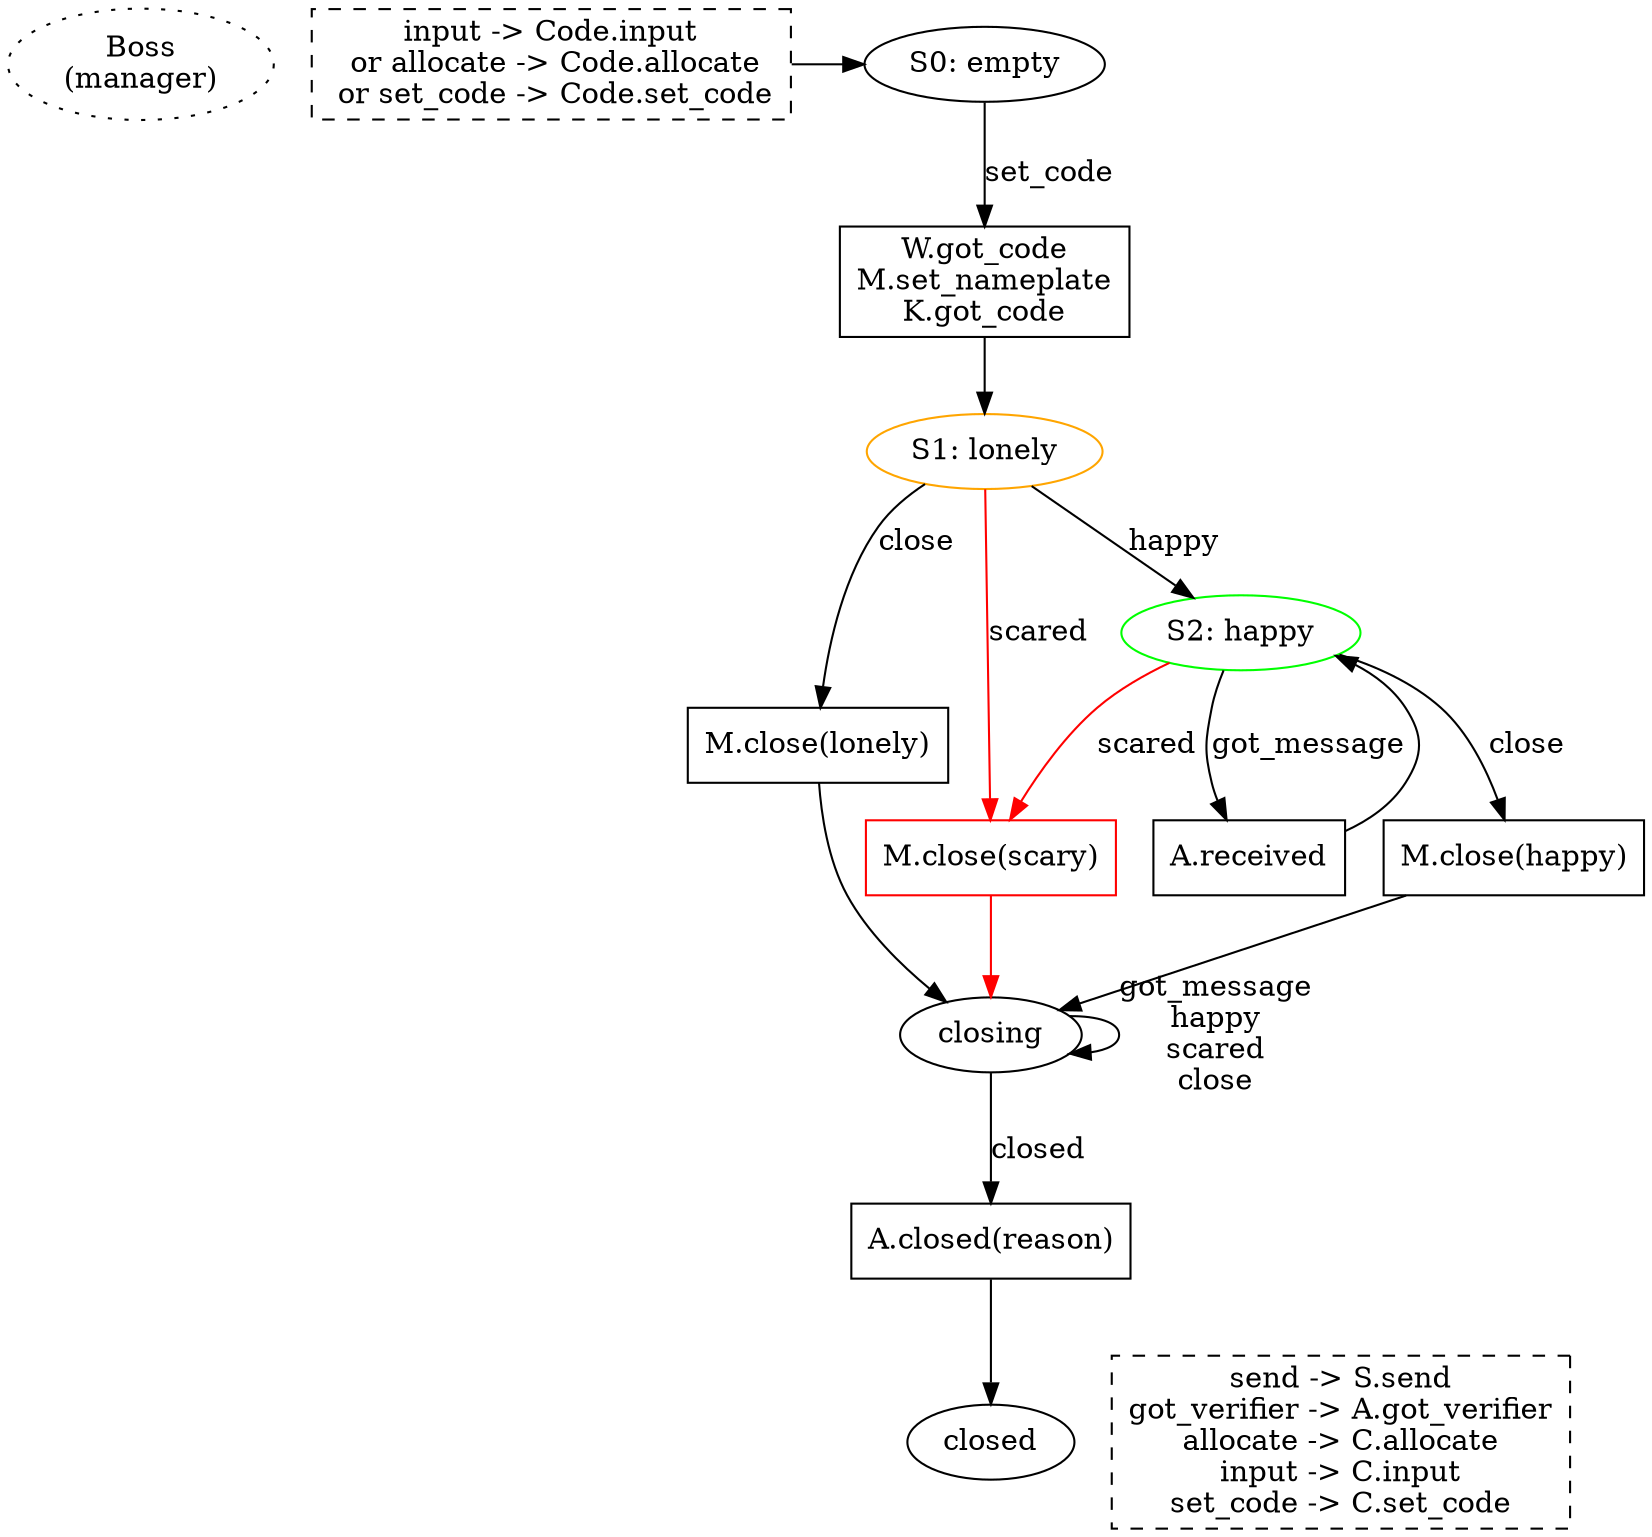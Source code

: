 digraph {

        /* could shave a RTT by committing to the nameplate early, before
        finishing the rest of the code input. While the user is still
        typing/completing the code, we claim the nameplate, open the mailbox,
        and retrieve the peer's PAKE message. Then as soon as the user
        finishes entering the code, we build our own PAKE message, send PAKE,
        compute the key, send VERSION. Starting from the Return, this saves
        two round trips. OTOH it adds consequences to hitting Tab. */

        start [label="Boss\n(manager)" style="dotted"]

        {rank=same; P0_code S0}
        P0_code [shape="box" style="dashed"
                 label="input -> Code.input\n or allocate -> Code.allocate\n or set_code -> Code.set_code"]
        P0_code -> S0
        S0 [label="S0: empty"]
        S0 -> P0_build [label="set_code"]

        P0_build [shape="box" label="W.got_code\nM.set_nameplate\nK.got_code"]
        P0_build -> S1
        S1 [label="S1: lonely" color="orange"]

        S1 -> S2 [label="happy"]

        S1 -> P_close_scary [label="scared" color="red"]
        S1 -> P_close_lonely [label="close"]
        P_close_lonely [shape="box" label="M.close(lonely)"]
        P_close_lonely -> S_closing

        P_close_scary [shape="box" label="M.close(scary)" color="red"]
        P_close_scary -> S_closing [color="red"]

        S2 [label="S2: happy" color="green"]
        S2 -> P2_close [label="close"]
        P2_close [shape="box" label="M.close(happy)"]
        P2_close -> S_closing

        S2 -> P2_got_message [label="got_message"]
        P2_got_message [shape="box" label="A.received"]
        P2_got_message -> S2

        S2 -> P_close_scary [label="scared" color="red"]

        S_closing [label="closing"]
        S_closing -> P_closed [label="closed"]
        S_closing -> S_closing [label="got_message\nhappy\nscared\nclose"]

        P_closed [shape="box" label="A.closed(reason)"]
        P_closed -> S_closed
        S_closed [label="closed"]

        {rank=same; Other S_closed}
        Other [shape="box" style="dashed"
               label="send -> S.send\ngot_verifier -> A.got_verifier\nallocate -> C.allocate\ninput -> C.input\nset_code -> C.set_code"
               ]


}
